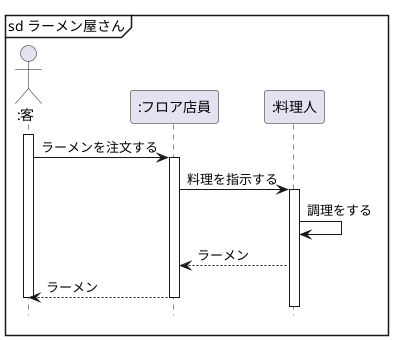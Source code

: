 @startuml
    hide footbox
    Actor ":客" as guest

    participant ":フロア店員" as boundary
    participant ":料理人" as control

    mainframe sd ラーメン屋さん

    activate guest
        guest -> boundary : ラーメンを注文する
        activate boundary 

        boundary -> control : 料理を指示する    
        
        activate control

            control ->  control : 調理をする

            boundary <-- control : ラーメン
            guest <-- boundary : ラーメン
        deactivate boundary
    deactivate guest

@enduml